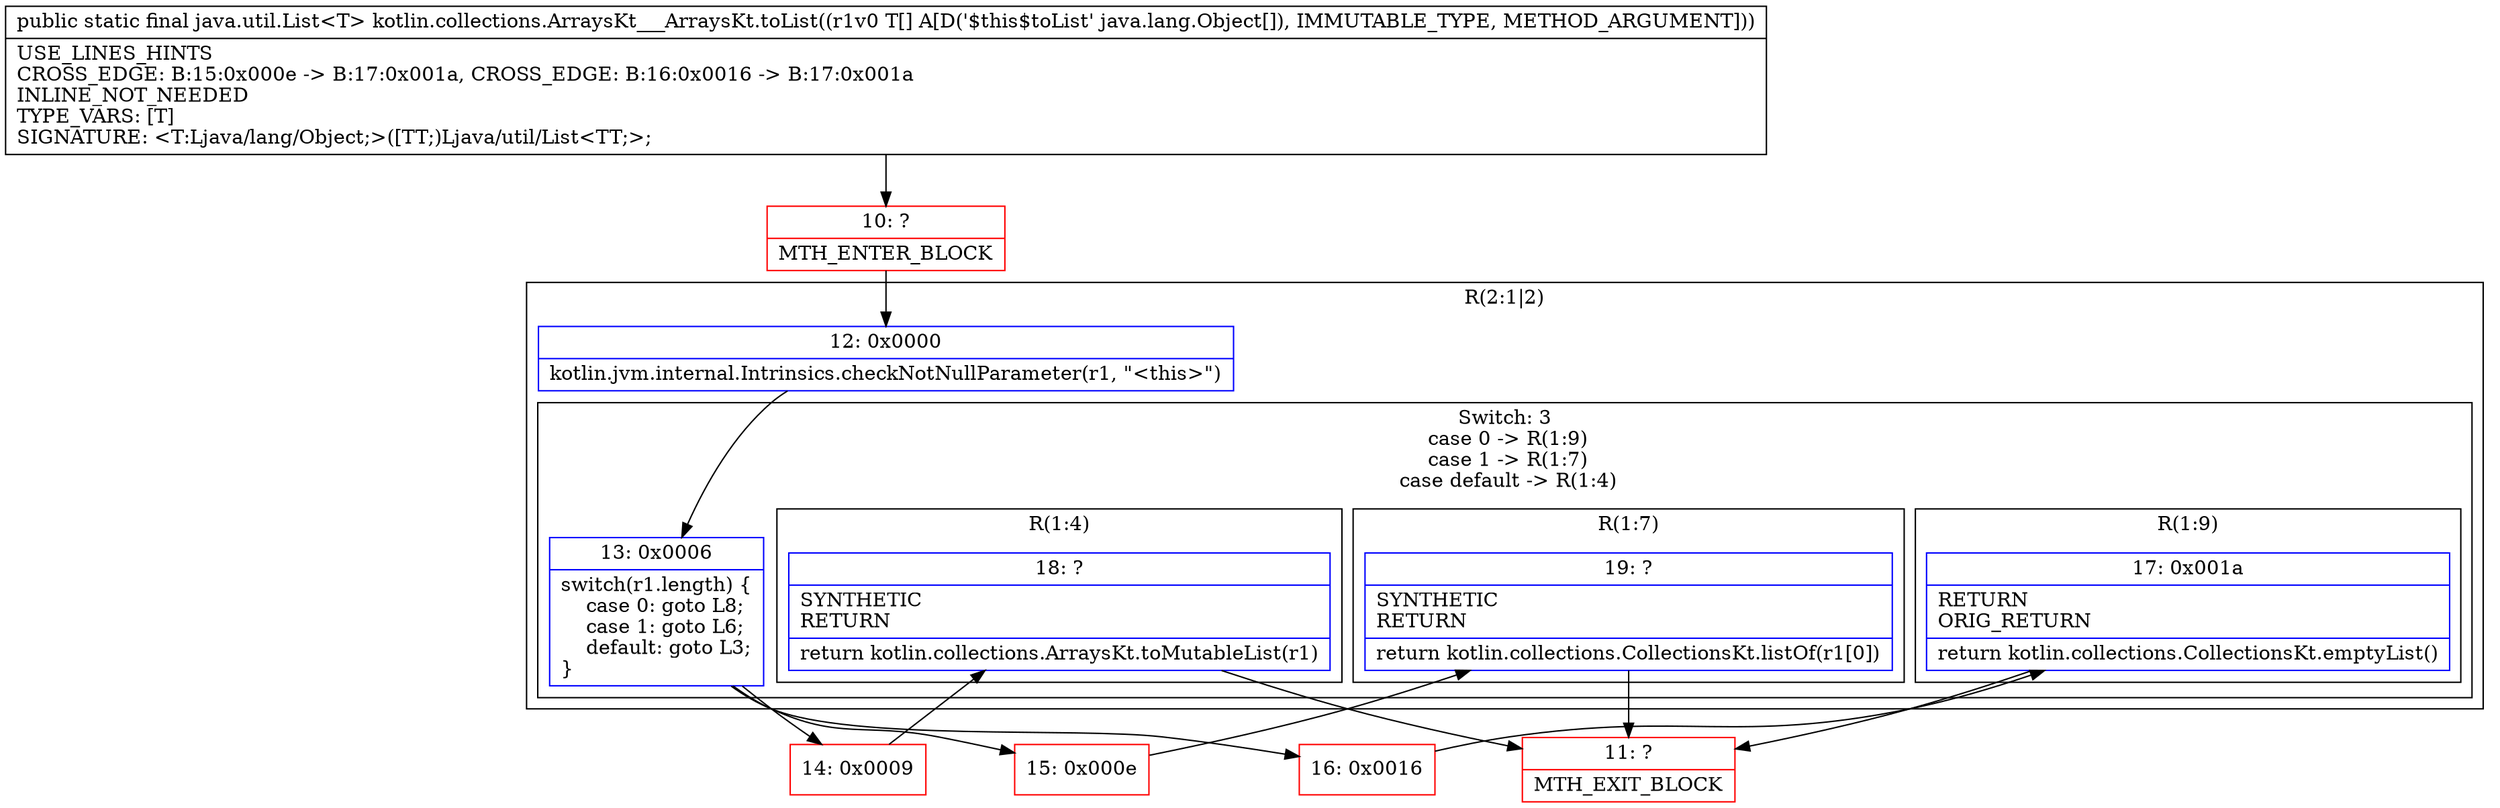 digraph "CFG forkotlin.collections.ArraysKt___ArraysKt.toList([Ljava\/lang\/Object;)Ljava\/util\/List;" {
subgraph cluster_Region_1162609004 {
label = "R(2:1|2)";
node [shape=record,color=blue];
Node_12 [shape=record,label="{12\:\ 0x0000|kotlin.jvm.internal.Intrinsics.checkNotNullParameter(r1, \"\<this\>\")\l}"];
subgraph cluster_SwitchRegion_1904962118 {
label = "Switch: 3
 case 0 -> R(1:9)
 case 1 -> R(1:7)
 case default -> R(1:4)";
node [shape=record,color=blue];
Node_13 [shape=record,label="{13\:\ 0x0006|switch(r1.length) \{\l    case 0: goto L8;\l    case 1: goto L6;\l    default: goto L3;\l\}\l}"];
subgraph cluster_Region_1917157451 {
label = "R(1:9)";
node [shape=record,color=blue];
Node_17 [shape=record,label="{17\:\ 0x001a|RETURN\lORIG_RETURN\l|return kotlin.collections.CollectionsKt.emptyList()\l}"];
}
subgraph cluster_Region_1604887108 {
label = "R(1:7)";
node [shape=record,color=blue];
Node_19 [shape=record,label="{19\:\ ?|SYNTHETIC\lRETURN\l|return kotlin.collections.CollectionsKt.listOf(r1[0])\l}"];
}
subgraph cluster_Region_2060095420 {
label = "R(1:4)";
node [shape=record,color=blue];
Node_18 [shape=record,label="{18\:\ ?|SYNTHETIC\lRETURN\l|return kotlin.collections.ArraysKt.toMutableList(r1)\l}"];
}
}
}
Node_10 [shape=record,color=red,label="{10\:\ ?|MTH_ENTER_BLOCK\l}"];
Node_14 [shape=record,color=red,label="{14\:\ 0x0009}"];
Node_11 [shape=record,color=red,label="{11\:\ ?|MTH_EXIT_BLOCK\l}"];
Node_15 [shape=record,color=red,label="{15\:\ 0x000e}"];
Node_16 [shape=record,color=red,label="{16\:\ 0x0016}"];
MethodNode[shape=record,label="{public static final java.util.List\<T\> kotlin.collections.ArraysKt___ArraysKt.toList((r1v0 T[] A[D('$this$toList' java.lang.Object[]), IMMUTABLE_TYPE, METHOD_ARGUMENT]))  | USE_LINES_HINTS\lCROSS_EDGE: B:15:0x000e \-\> B:17:0x001a, CROSS_EDGE: B:16:0x0016 \-\> B:17:0x001a\lINLINE_NOT_NEEDED\lTYPE_VARS: [T]\lSIGNATURE: \<T:Ljava\/lang\/Object;\>([TT;)Ljava\/util\/List\<TT;\>;\l}"];
MethodNode -> Node_10;Node_12 -> Node_13;
Node_13 -> Node_14;
Node_13 -> Node_15;
Node_13 -> Node_16;
Node_17 -> Node_11;
Node_19 -> Node_11;
Node_18 -> Node_11;
Node_10 -> Node_12;
Node_14 -> Node_18;
Node_15 -> Node_19;
Node_16 -> Node_17;
}

